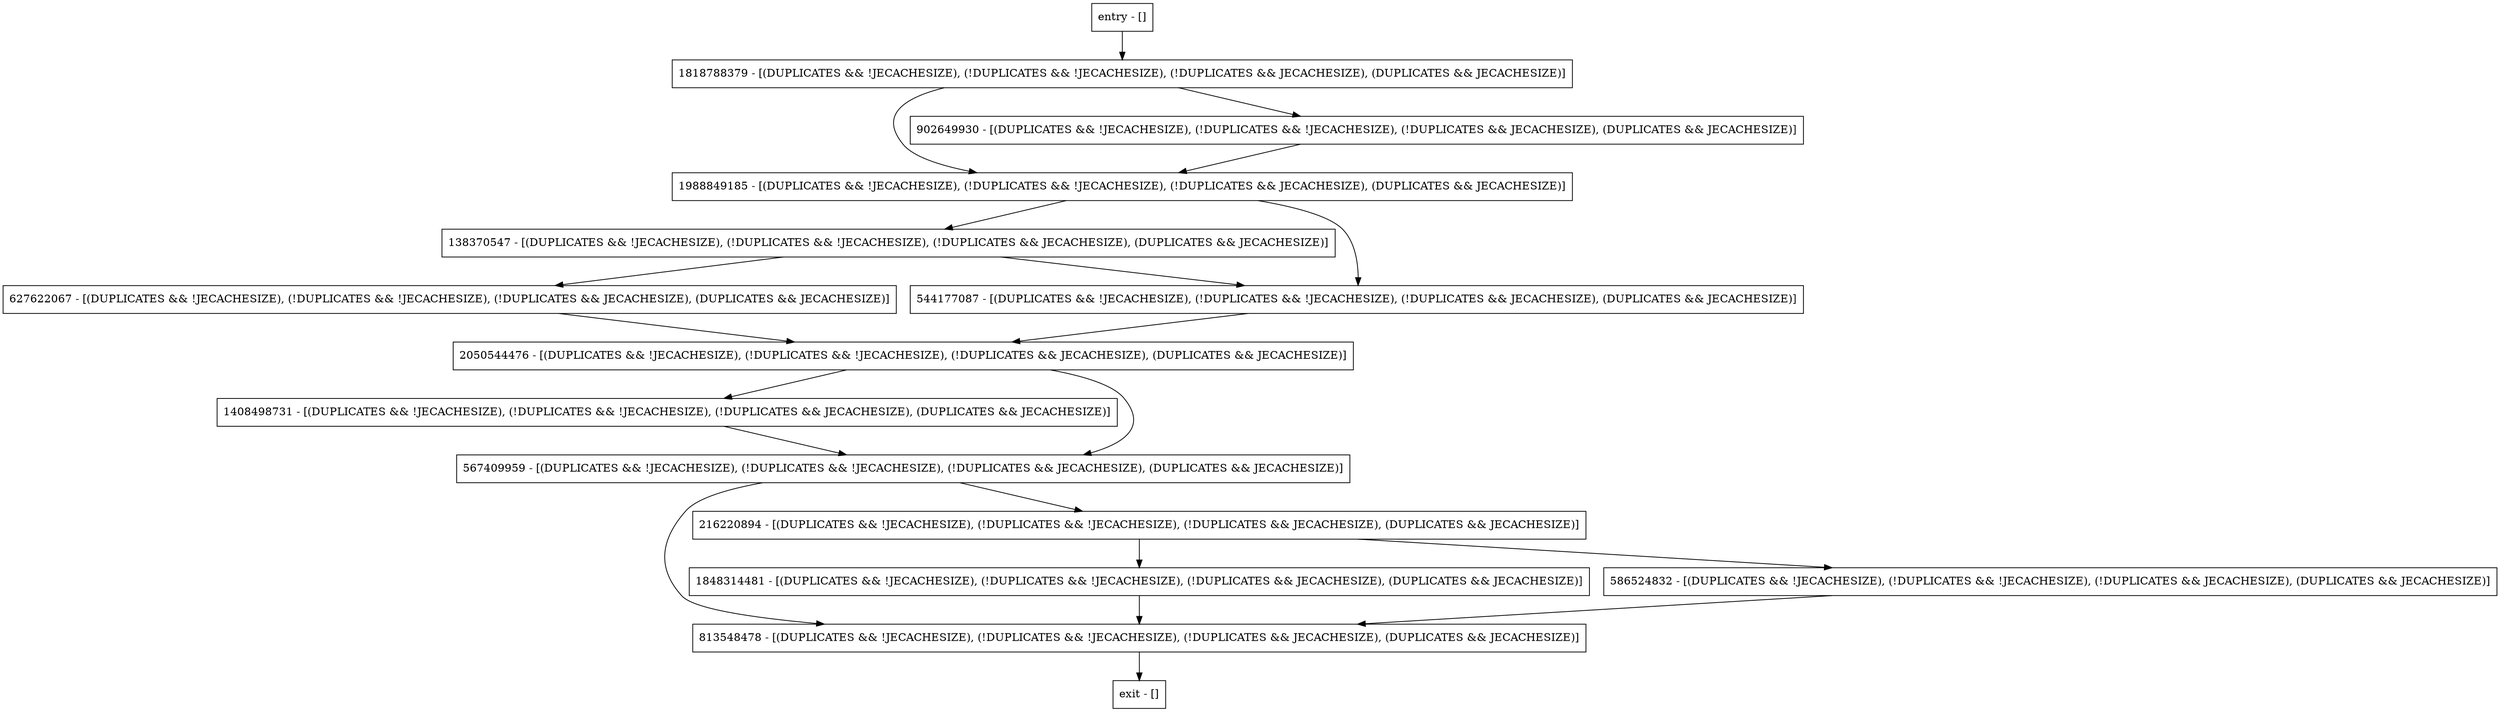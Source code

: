 digraph setConfigProperties {
node [shape=record];
813548478 [label="813548478 - [(DUPLICATES && !JECACHESIZE), (!DUPLICATES && !JECACHESIZE), (!DUPLICATES && JECACHESIZE), (DUPLICATES && JECACHESIZE)]"];
627622067 [label="627622067 - [(DUPLICATES && !JECACHESIZE), (!DUPLICATES && !JECACHESIZE), (!DUPLICATES && JECACHESIZE), (DUPLICATES && JECACHESIZE)]"];
1988849185 [label="1988849185 - [(DUPLICATES && !JECACHESIZE), (!DUPLICATES && !JECACHESIZE), (!DUPLICATES && JECACHESIZE), (DUPLICATES && JECACHESIZE)]"];
1408498731 [label="1408498731 - [(DUPLICATES && !JECACHESIZE), (!DUPLICATES && !JECACHESIZE), (!DUPLICATES && JECACHESIZE), (DUPLICATES && JECACHESIZE)]"];
567409959 [label="567409959 - [(DUPLICATES && !JECACHESIZE), (!DUPLICATES && !JECACHESIZE), (!DUPLICATES && JECACHESIZE), (DUPLICATES && JECACHESIZE)]"];
1818788379 [label="1818788379 - [(DUPLICATES && !JECACHESIZE), (!DUPLICATES && !JECACHESIZE), (!DUPLICATES && JECACHESIZE), (DUPLICATES && JECACHESIZE)]"];
2050544476 [label="2050544476 - [(DUPLICATES && !JECACHESIZE), (!DUPLICATES && !JECACHESIZE), (!DUPLICATES && JECACHESIZE), (DUPLICATES && JECACHESIZE)]"];
216220894 [label="216220894 - [(DUPLICATES && !JECACHESIZE), (!DUPLICATES && !JECACHESIZE), (!DUPLICATES && JECACHESIZE), (DUPLICATES && JECACHESIZE)]"];
entry [label="entry - []"];
exit [label="exit - []"];
1848314481 [label="1848314481 - [(DUPLICATES && !JECACHESIZE), (!DUPLICATES && !JECACHESIZE), (!DUPLICATES && JECACHESIZE), (DUPLICATES && JECACHESIZE)]"];
138370547 [label="138370547 - [(DUPLICATES && !JECACHESIZE), (!DUPLICATES && !JECACHESIZE), (!DUPLICATES && JECACHESIZE), (DUPLICATES && JECACHESIZE)]"];
586524832 [label="586524832 - [(DUPLICATES && !JECACHESIZE), (!DUPLICATES && !JECACHESIZE), (!DUPLICATES && JECACHESIZE), (DUPLICATES && JECACHESIZE)]"];
544177087 [label="544177087 - [(DUPLICATES && !JECACHESIZE), (!DUPLICATES && !JECACHESIZE), (!DUPLICATES && JECACHESIZE), (DUPLICATES && JECACHESIZE)]"];
902649930 [label="902649930 - [(DUPLICATES && !JECACHESIZE), (!DUPLICATES && !JECACHESIZE), (!DUPLICATES && JECACHESIZE), (DUPLICATES && JECACHESIZE)]"];
entry;
exit;
813548478 -> exit;
627622067 -> 2050544476;
1988849185 -> 138370547;
1988849185 -> 544177087;
1408498731 -> 567409959;
567409959 -> 813548478;
567409959 -> 216220894;
1818788379 -> 1988849185;
1818788379 -> 902649930;
2050544476 -> 1408498731;
2050544476 -> 567409959;
216220894 -> 1848314481;
216220894 -> 586524832;
entry -> 1818788379;
1848314481 -> 813548478;
138370547 -> 627622067;
138370547 -> 544177087;
586524832 -> 813548478;
544177087 -> 2050544476;
902649930 -> 1988849185;
}
